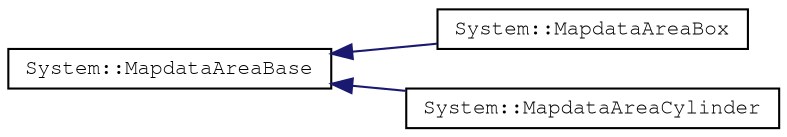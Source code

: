 digraph "Graphical Class Hierarchy"
{
 // LATEX_PDF_SIZE
  edge [fontname="FreeMono",fontsize="10",labelfontname="FreeMono",labelfontsize="10"];
  node [fontname="FreeMono",fontsize="10",shape=record];
  rankdir="LR";
  Node0 [label="System::MapdataAreaBase",height=0.2,width=0.4,color="black", fillcolor="white", style="filled",URL="$class_system_1_1_mapdata_area_base.html",tooltip=" "];
  Node0 -> Node1 [dir="back",color="midnightblue",fontsize="10",style="solid",fontname="FreeMono"];
  Node1 [label="System::MapdataAreaBox",height=0.2,width=0.4,color="black", fillcolor="white", style="filled",URL="$class_system_1_1_mapdata_area_box.html",tooltip=" "];
  Node0 -> Node2 [dir="back",color="midnightblue",fontsize="10",style="solid",fontname="FreeMono"];
  Node2 [label="System::MapdataAreaCylinder",height=0.2,width=0.4,color="black", fillcolor="white", style="filled",URL="$class_system_1_1_mapdata_area_cylinder.html",tooltip=" "];
}
